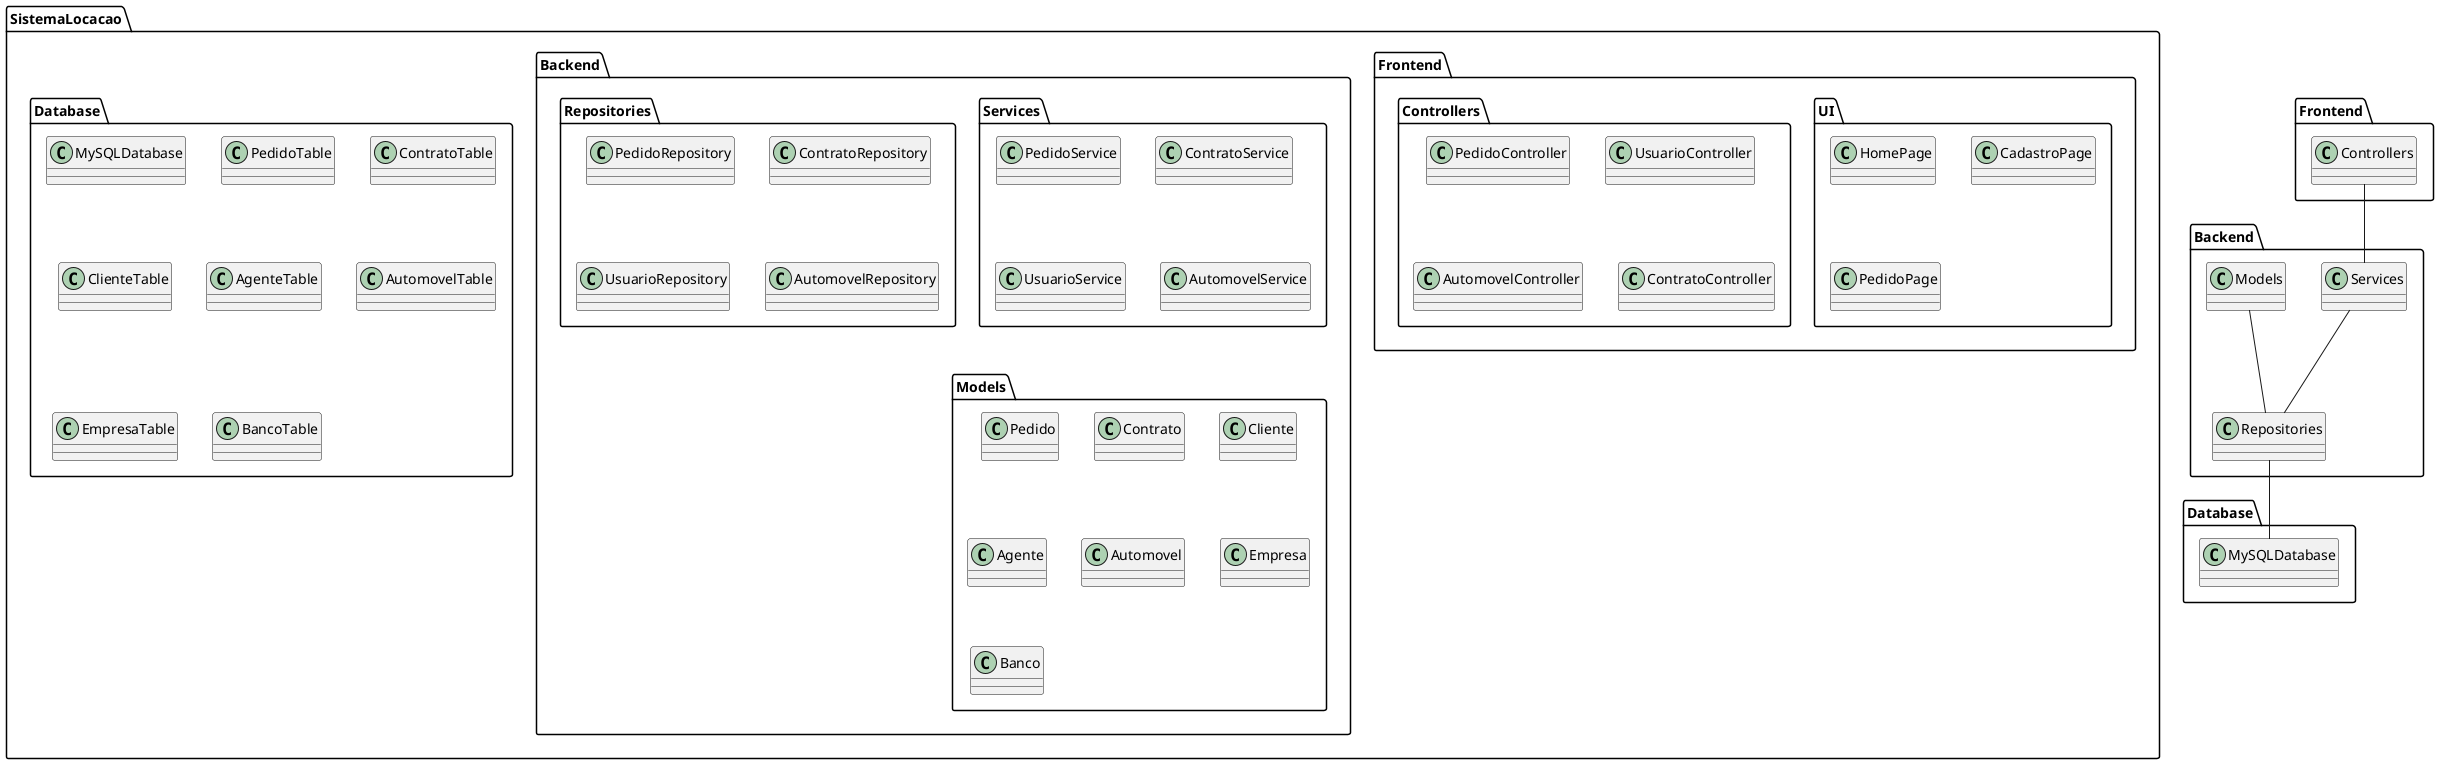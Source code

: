 @startuml
package "SistemaLocacao" {
  
  package "Frontend" {
    package "UI" {
      class HomePage
      class CadastroPage
      class PedidoPage
    }

    package "Controllers" {
      class PedidoController
      class UsuarioController
      class AutomovelController
      class ContratoController  
    }
  }

  package "Backend" {
    package "Services" {
      class PedidoService
      class ContratoService
      class UsuarioService
      class AutomovelService
    }

    package "Repositories" {
      class PedidoRepository
      class ContratoRepository
      class UsuarioRepository
      class AutomovelRepository
    }

    package "Models" {
      class Pedido
      class Contrato
      class Cliente
      class Agente
      class Automovel
      class Empresa
      class Banco
    }
  }

  package "Database" {
    class MySQLDatabase
    class PedidoTable
    class ContratoTable
    class ClienteTable
    class AgenteTable
    class AutomovelTable
    class EmpresaTable   
    class BancoTable
  }
}

' Relacionamentos
Frontend.Controllers -- Backend.Services
Backend.Services -- Backend.Repositories
Backend.Repositories -- Database.MySQLDatabase
Backend.Models -- Backend.Repositories


@enduml
